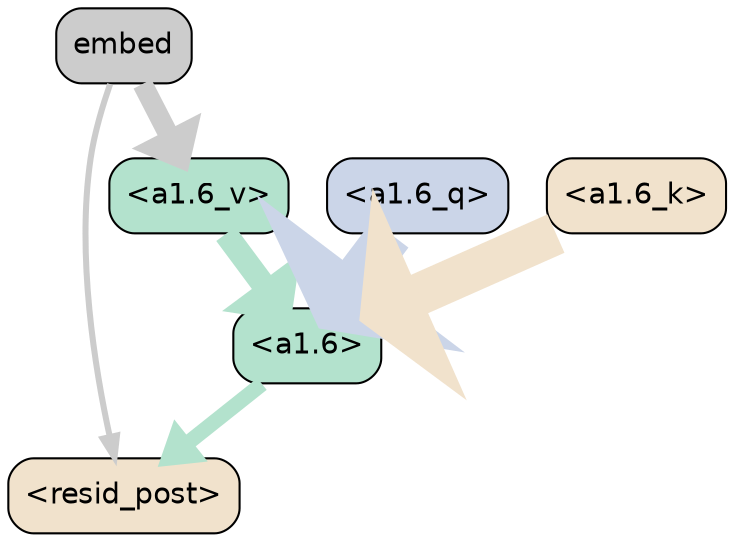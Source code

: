 strict digraph "" {
	graph [bgcolor=transparent,
		layout=dot,
		overlap=false,
		splines=true
	];
	"<a1.6>"	[color=black,
		fillcolor="#b3e2cd",
		fontname=Helvetica,
		shape=box,
		style="filled, rounded"];
	"<resid_post>"	[color=black,
		fillcolor="#f1e2cc",
		fontname=Helvetica,
		shape=box,
		style="filled, rounded"];
	"<a1.6>" -> "<resid_post>"	[color="#b3e2cd",
		penwidth=7.245298147201538];
	embed	[color=black,
		fillcolor="#cccccc",
		fontname=Helvetica,
		shape=box,
		style="filled, rounded"];
	embed -> "<resid_post>"	[color="#cccccc",
		penwidth=2.896503448486328];
	"<a1.6_v>"	[color=black,
		fillcolor="#b3e2cd",
		fontname=Helvetica,
		shape=box,
		style="filled, rounded"];
	embed -> "<a1.6_v>"	[color="#cccccc",
		penwidth=9.637654781341553];
	"<a1.6_q>"	[color=black,
		fillcolor="#cbd5e8",
		fontname=Helvetica,
		shape=box,
		style="filled, rounded"];
	"<a1.6_q>" -> "<a1.6>"	[color="#cbd5e8",
		penwidth=21.695740699768066];
	"<a1.6_k>"	[color=black,
		fillcolor="#f1e2cc",
		fontname=Helvetica,
		shape=box,
		style="filled, rounded"];
	"<a1.6_k>" -> "<a1.6>"	[color="#f1e2cc",
		penwidth=20.15286922454834];
	"<a1.6_v>" -> "<a1.6>"	[color="#b3e2cd",
		penwidth=11.330328941345215];
}
